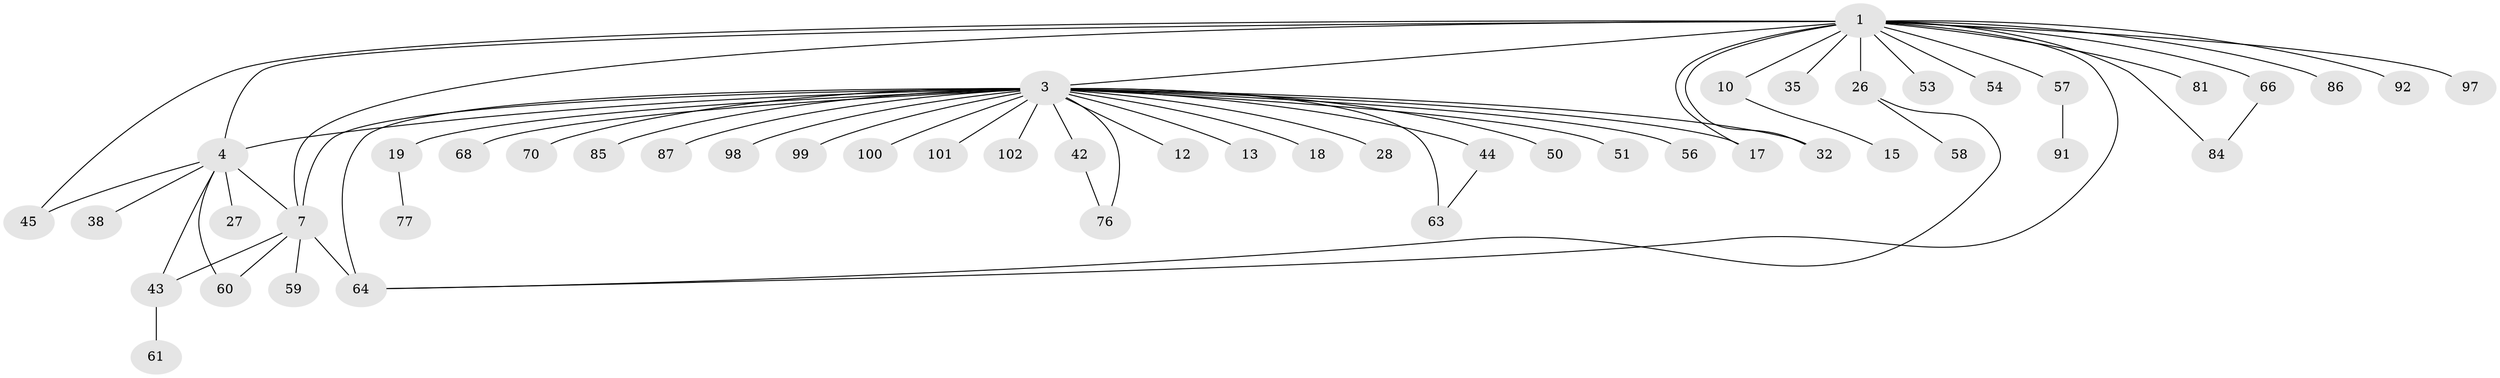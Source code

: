 // original degree distribution, {1: 0.47058823529411764, 14: 0.00980392156862745, 11: 0.0196078431372549, 2: 0.27450980392156865, 12: 0.00980392156862745, 6: 0.029411764705882353, 3: 0.08823529411764706, 16: 0.00980392156862745, 9: 0.00980392156862745, 10: 0.00980392156862745, 4: 0.029411764705882353, 5: 0.0392156862745098}
// Generated by graph-tools (version 1.1) at 2025/14/03/09/25 04:14:48]
// undirected, 51 vertices, 64 edges
graph export_dot {
graph [start="1"]
  node [color=gray90,style=filled];
  1 [super="+2"];
  3 [super="+6+48+5"];
  4 [super="+24"];
  7 [super="+37+11"];
  10;
  12 [super="+80+79"];
  13;
  15;
  17 [super="+49"];
  18 [super="+62"];
  19 [super="+90"];
  26 [super="+36"];
  27;
  28;
  32 [super="+40"];
  35;
  38 [super="+94"];
  42;
  43;
  44 [super="+88"];
  45;
  50;
  51;
  53;
  54;
  56;
  57;
  58;
  59 [super="+75"];
  60;
  61 [super="+96"];
  63 [super="+83"];
  64 [super="+67"];
  66 [super="+69"];
  68;
  70;
  76;
  77;
  81;
  84;
  85;
  86;
  87;
  91;
  92;
  97;
  98;
  99;
  100;
  101;
  102;
  1 -- 64;
  1 -- 66;
  1 -- 3 [weight=2];
  1 -- 7 [weight=3];
  1 -- 10;
  1 -- 81;
  1 -- 84;
  1 -- 86;
  1 -- 26 [weight=2];
  1 -- 92 [weight=2];
  1 -- 97 [weight=2];
  1 -- 35;
  1 -- 45;
  1 -- 53;
  1 -- 54;
  1 -- 57;
  1 -- 32;
  1 -- 4;
  1 -- 17;
  3 -- 4 [weight=2];
  3 -- 18;
  3 -- 19 [weight=2];
  3 -- 76;
  3 -- 87;
  3 -- 98;
  3 -- 101;
  3 -- 102;
  3 -- 70;
  3 -- 64;
  3 -- 63 [weight=2];
  3 -- 7 [weight=3];
  3 -- 68;
  3 -- 12;
  3 -- 13;
  3 -- 17;
  3 -- 85;
  3 -- 28;
  3 -- 32;
  3 -- 99;
  3 -- 100;
  3 -- 42;
  3 -- 44 [weight=2];
  3 -- 50;
  3 -- 51;
  3 -- 56;
  4 -- 38;
  4 -- 7;
  4 -- 43;
  4 -- 45;
  4 -- 27;
  4 -- 60;
  7 -- 64 [weight=2];
  7 -- 43;
  7 -- 59;
  7 -- 60;
  10 -- 15;
  19 -- 77;
  26 -- 58;
  26 -- 64;
  42 -- 76;
  43 -- 61;
  44 -- 63;
  57 -- 91;
  66 -- 84;
}
